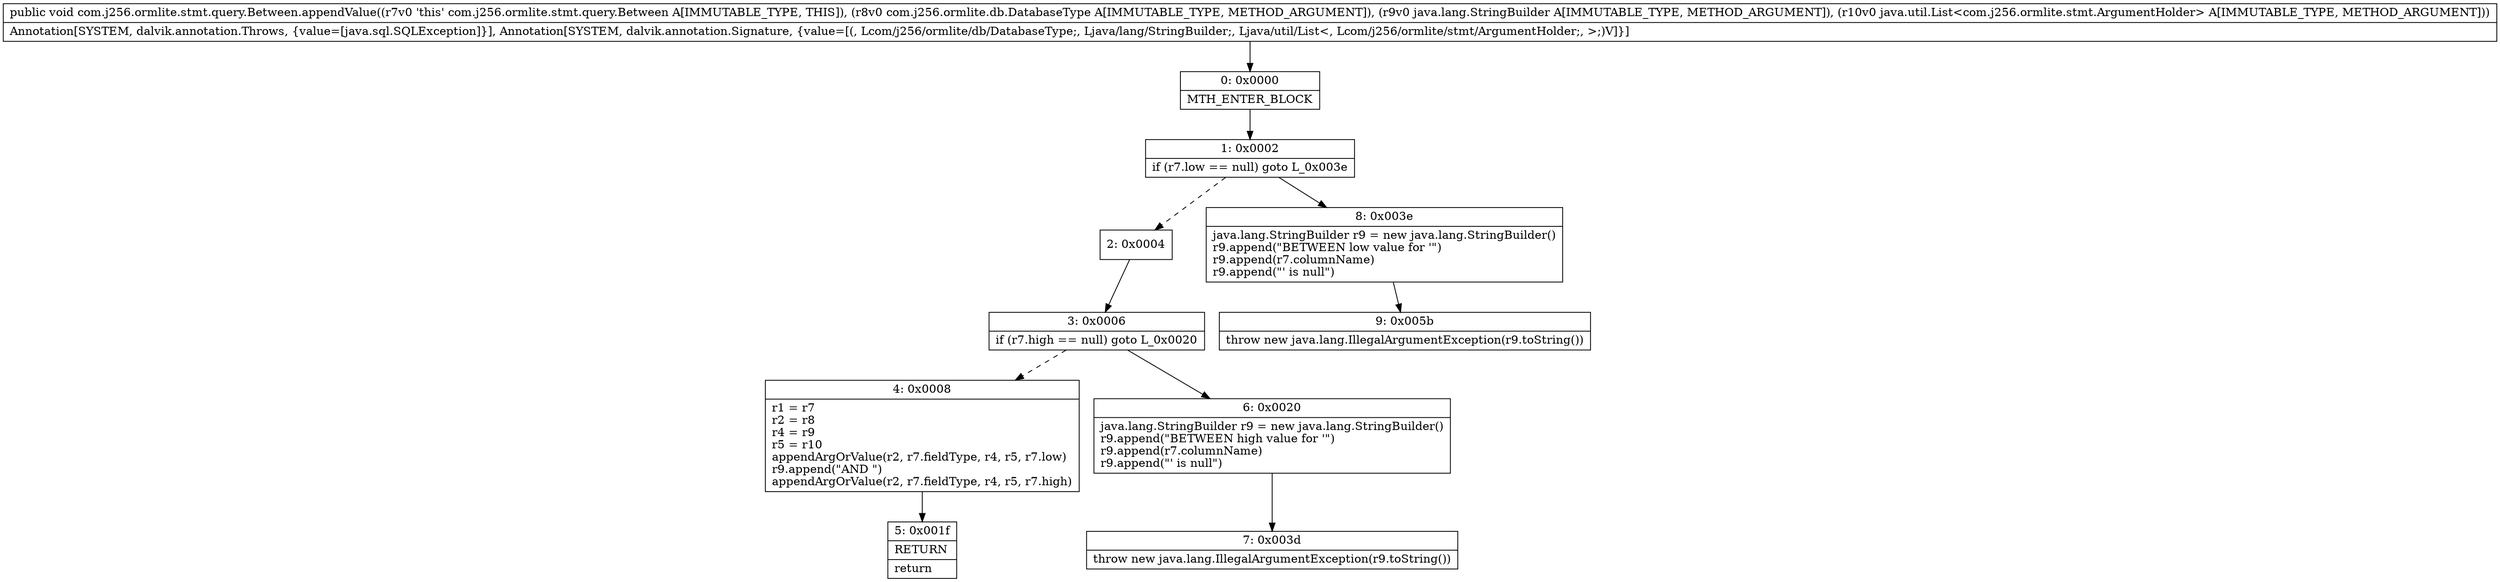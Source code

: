 digraph "CFG forcom.j256.ormlite.stmt.query.Between.appendValue(Lcom\/j256\/ormlite\/db\/DatabaseType;Ljava\/lang\/StringBuilder;Ljava\/util\/List;)V" {
Node_0 [shape=record,label="{0\:\ 0x0000|MTH_ENTER_BLOCK\l}"];
Node_1 [shape=record,label="{1\:\ 0x0002|if (r7.low == null) goto L_0x003e\l}"];
Node_2 [shape=record,label="{2\:\ 0x0004}"];
Node_3 [shape=record,label="{3\:\ 0x0006|if (r7.high == null) goto L_0x0020\l}"];
Node_4 [shape=record,label="{4\:\ 0x0008|r1 = r7\lr2 = r8\lr4 = r9\lr5 = r10\lappendArgOrValue(r2, r7.fieldType, r4, r5, r7.low)\lr9.append(\"AND \")\lappendArgOrValue(r2, r7.fieldType, r4, r5, r7.high)\l}"];
Node_5 [shape=record,label="{5\:\ 0x001f|RETURN\l|return\l}"];
Node_6 [shape=record,label="{6\:\ 0x0020|java.lang.StringBuilder r9 = new java.lang.StringBuilder()\lr9.append(\"BETWEEN high value for '\")\lr9.append(r7.columnName)\lr9.append(\"' is null\")\l}"];
Node_7 [shape=record,label="{7\:\ 0x003d|throw new java.lang.IllegalArgumentException(r9.toString())\l}"];
Node_8 [shape=record,label="{8\:\ 0x003e|java.lang.StringBuilder r9 = new java.lang.StringBuilder()\lr9.append(\"BETWEEN low value for '\")\lr9.append(r7.columnName)\lr9.append(\"' is null\")\l}"];
Node_9 [shape=record,label="{9\:\ 0x005b|throw new java.lang.IllegalArgumentException(r9.toString())\l}"];
MethodNode[shape=record,label="{public void com.j256.ormlite.stmt.query.Between.appendValue((r7v0 'this' com.j256.ormlite.stmt.query.Between A[IMMUTABLE_TYPE, THIS]), (r8v0 com.j256.ormlite.db.DatabaseType A[IMMUTABLE_TYPE, METHOD_ARGUMENT]), (r9v0 java.lang.StringBuilder A[IMMUTABLE_TYPE, METHOD_ARGUMENT]), (r10v0 java.util.List\<com.j256.ormlite.stmt.ArgumentHolder\> A[IMMUTABLE_TYPE, METHOD_ARGUMENT]))  | Annotation[SYSTEM, dalvik.annotation.Throws, \{value=[java.sql.SQLException]\}], Annotation[SYSTEM, dalvik.annotation.Signature, \{value=[(, Lcom\/j256\/ormlite\/db\/DatabaseType;, Ljava\/lang\/StringBuilder;, Ljava\/util\/List\<, Lcom\/j256\/ormlite\/stmt\/ArgumentHolder;, \>;)V]\}]\l}"];
MethodNode -> Node_0;
Node_0 -> Node_1;
Node_1 -> Node_2[style=dashed];
Node_1 -> Node_8;
Node_2 -> Node_3;
Node_3 -> Node_4[style=dashed];
Node_3 -> Node_6;
Node_4 -> Node_5;
Node_6 -> Node_7;
Node_8 -> Node_9;
}

